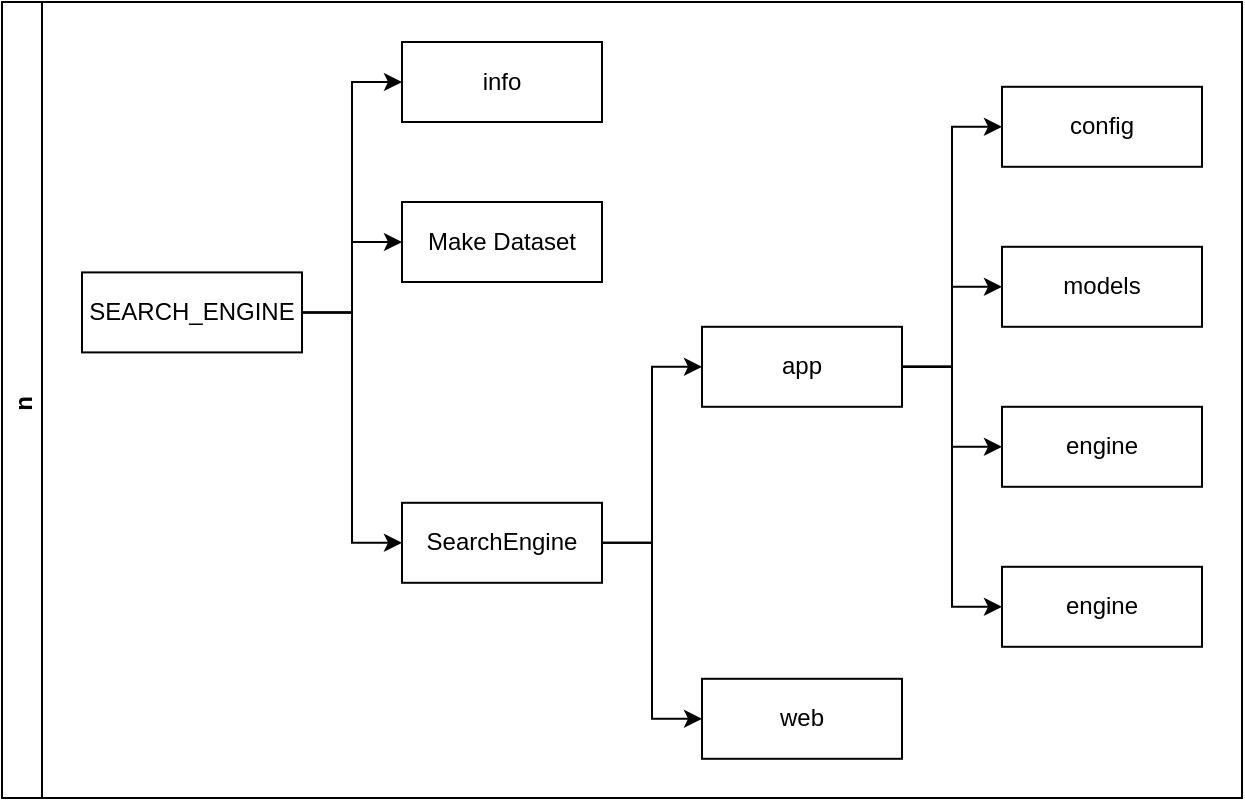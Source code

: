 <mxfile>
    <diagram id="OUVq-qZIlB1PRLdlY_VL" name="dir_tree">
        <mxGraphModel dx="1101" dy="594" grid="1" gridSize="10" guides="1" tooltips="1" connect="1" arrows="1" fold="1" page="1" pageScale="1" pageWidth="1169" pageHeight="827" math="0" shadow="0">
            <root>
                <mxCell id="0"/>
                <mxCell id="1" parent="0"/>
                <mxCell id="vOqylL4nctmxGgRKi56n-1" value="n " style="swimlane;startSize=20;horizontal=0;childLayout=treeLayout;horizontalTree=1;resizable=0;containerType=tree;" parent="1" vertex="1">
                    <mxGeometry x="40" y="40" width="620" height="398" as="geometry"/>
                </mxCell>
                <mxCell id="vOqylL4nctmxGgRKi56n-2" value="SEARCH_ENGINE" style="whiteSpace=wrap;html=1;" parent="vOqylL4nctmxGgRKi56n-1" vertex="1">
                    <mxGeometry x="40" y="135.2" width="110" height="40" as="geometry"/>
                </mxCell>
                <mxCell id="vOqylL4nctmxGgRKi56n-3" value="info" style="whiteSpace=wrap;html=1;" parent="vOqylL4nctmxGgRKi56n-1" vertex="1">
                    <mxGeometry x="200" y="20" width="100" height="40" as="geometry"/>
                </mxCell>
                <mxCell id="vOqylL4nctmxGgRKi56n-4" value="" style="edgeStyle=elbowEdgeStyle;elbow=horizontal;html=1;rounded=0;" parent="vOqylL4nctmxGgRKi56n-1" source="vOqylL4nctmxGgRKi56n-2" target="vOqylL4nctmxGgRKi56n-3" edge="1">
                    <mxGeometry relative="1" as="geometry"/>
                </mxCell>
                <mxCell id="vOqylL4nctmxGgRKi56n-5" value="Make Dataset" style="whiteSpace=wrap;html=1;" parent="vOqylL4nctmxGgRKi56n-1" vertex="1">
                    <mxGeometry x="200" y="100" width="100" height="40" as="geometry"/>
                </mxCell>
                <mxCell id="vOqylL4nctmxGgRKi56n-6" value="" style="edgeStyle=elbowEdgeStyle;elbow=horizontal;html=1;rounded=0;" parent="vOqylL4nctmxGgRKi56n-1" source="vOqylL4nctmxGgRKi56n-2" target="vOqylL4nctmxGgRKi56n-5" edge="1">
                    <mxGeometry relative="1" as="geometry"/>
                </mxCell>
                <mxCell id="vOqylL4nctmxGgRKi56n-35" value="" style="edgeStyle=elbowEdgeStyle;elbow=horizontal;html=1;rounded=0;" parent="vOqylL4nctmxGgRKi56n-1" source="vOqylL4nctmxGgRKi56n-2" target="vOqylL4nctmxGgRKi56n-36" edge="1">
                    <mxGeometry relative="1" as="geometry">
                        <mxPoint x="190" y="-344.8" as="sourcePoint"/>
                    </mxGeometry>
                </mxCell>
                <mxCell id="vOqylL4nctmxGgRKi56n-36" value="SearchEngine" style="whiteSpace=wrap;html=1;" parent="vOqylL4nctmxGgRKi56n-1" vertex="1">
                    <mxGeometry x="200" y="250.4" width="100" height="40" as="geometry"/>
                </mxCell>
                <mxCell id="vOqylL4nctmxGgRKi56n-39" value="" style="edgeStyle=elbowEdgeStyle;elbow=horizontal;html=1;rounded=0;" parent="vOqylL4nctmxGgRKi56n-1" source="vOqylL4nctmxGgRKi56n-36" target="vOqylL4nctmxGgRKi56n-40" edge="1">
                    <mxGeometry relative="1" as="geometry">
                        <mxPoint x="190" y="-264.8" as="sourcePoint"/>
                    </mxGeometry>
                </mxCell>
                <mxCell id="vOqylL4nctmxGgRKi56n-40" value="app&lt;br&gt;" style="whiteSpace=wrap;html=1;" parent="vOqylL4nctmxGgRKi56n-1" vertex="1">
                    <mxGeometry x="350" y="162.4" width="100" height="40" as="geometry"/>
                </mxCell>
                <mxCell id="vOqylL4nctmxGgRKi56n-43" value="" style="edgeStyle=elbowEdgeStyle;elbow=horizontal;html=1;rounded=0;" parent="vOqylL4nctmxGgRKi56n-1" source="vOqylL4nctmxGgRKi56n-36" target="vOqylL4nctmxGgRKi56n-44" edge="1">
                    <mxGeometry relative="1" as="geometry">
                        <mxPoint x="340" y="-184.8" as="sourcePoint"/>
                    </mxGeometry>
                </mxCell>
                <mxCell id="vOqylL4nctmxGgRKi56n-44" value="web" style="whiteSpace=wrap;html=1;" parent="vOqylL4nctmxGgRKi56n-1" vertex="1">
                    <mxGeometry x="350" y="338.4" width="100" height="40" as="geometry"/>
                </mxCell>
                <mxCell id="vOqylL4nctmxGgRKi56n-45" value="" style="edgeStyle=elbowEdgeStyle;elbow=horizontal;html=1;rounded=0;" parent="vOqylL4nctmxGgRKi56n-1" source="vOqylL4nctmxGgRKi56n-40" target="vOqylL4nctmxGgRKi56n-46" edge="1">
                    <mxGeometry relative="1" as="geometry">
                        <mxPoint x="340" y="-164.8" as="sourcePoint"/>
                    </mxGeometry>
                </mxCell>
                <mxCell id="vOqylL4nctmxGgRKi56n-46" value="config" style="whiteSpace=wrap;html=1;" parent="vOqylL4nctmxGgRKi56n-1" vertex="1">
                    <mxGeometry x="500" y="42.4" width="100" height="40" as="geometry"/>
                </mxCell>
                <mxCell id="vOqylL4nctmxGgRKi56n-47" value="" style="edgeStyle=elbowEdgeStyle;elbow=horizontal;html=1;rounded=0;" parent="vOqylL4nctmxGgRKi56n-1" source="vOqylL4nctmxGgRKi56n-40" target="vOqylL4nctmxGgRKi56n-48" edge="1">
                    <mxGeometry relative="1" as="geometry">
                        <mxPoint x="490" y="-204.8" as="sourcePoint"/>
                    </mxGeometry>
                </mxCell>
                <mxCell id="vOqylL4nctmxGgRKi56n-48" value="models" style="whiteSpace=wrap;html=1;" parent="vOqylL4nctmxGgRKi56n-1" vertex="1">
                    <mxGeometry x="500" y="122.4" width="100" height="40" as="geometry"/>
                </mxCell>
                <mxCell id="vOqylL4nctmxGgRKi56n-49" value="" style="edgeStyle=elbowEdgeStyle;elbow=horizontal;html=1;rounded=0;" parent="vOqylL4nctmxGgRKi56n-1" source="vOqylL4nctmxGgRKi56n-40" target="vOqylL4nctmxGgRKi56n-50" edge="1">
                    <mxGeometry relative="1" as="geometry">
                        <mxPoint x="490" y="-72.8" as="sourcePoint"/>
                    </mxGeometry>
                </mxCell>
                <mxCell id="vOqylL4nctmxGgRKi56n-50" value="engine" style="whiteSpace=wrap;html=1;" parent="vOqylL4nctmxGgRKi56n-1" vertex="1">
                    <mxGeometry x="500" y="202.4" width="100" height="40" as="geometry"/>
                </mxCell>
                <mxCell id="vOqylL4nctmxGgRKi56n-55" value="" style="edgeStyle=elbowEdgeStyle;elbow=horizontal;html=1;rounded=0;" parent="vOqylL4nctmxGgRKi56n-1" source="vOqylL4nctmxGgRKi56n-40" target="vOqylL4nctmxGgRKi56n-56" edge="1">
                    <mxGeometry relative="1" as="geometry">
                        <mxPoint x="490" y="69.2" as="sourcePoint"/>
                    </mxGeometry>
                </mxCell>
                <mxCell id="vOqylL4nctmxGgRKi56n-56" value="engine" style="whiteSpace=wrap;html=1;" parent="vOqylL4nctmxGgRKi56n-1" vertex="1">
                    <mxGeometry x="500" y="282.4" width="100" height="40" as="geometry"/>
                </mxCell>
            </root>
        </mxGraphModel>
    </diagram>
</mxfile>